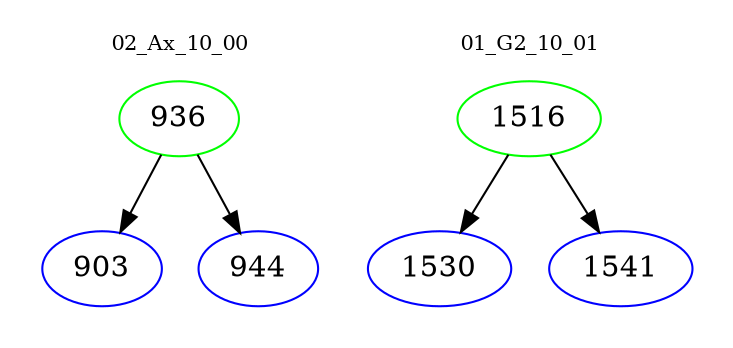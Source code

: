 digraph{
subgraph cluster_0 {
color = white
label = "02_Ax_10_00";
fontsize=10;
T0_936 [label="936", color="green"]
T0_936 -> T0_903 [color="black"]
T0_903 [label="903", color="blue"]
T0_936 -> T0_944 [color="black"]
T0_944 [label="944", color="blue"]
}
subgraph cluster_1 {
color = white
label = "01_G2_10_01";
fontsize=10;
T1_1516 [label="1516", color="green"]
T1_1516 -> T1_1530 [color="black"]
T1_1530 [label="1530", color="blue"]
T1_1516 -> T1_1541 [color="black"]
T1_1541 [label="1541", color="blue"]
}
}

